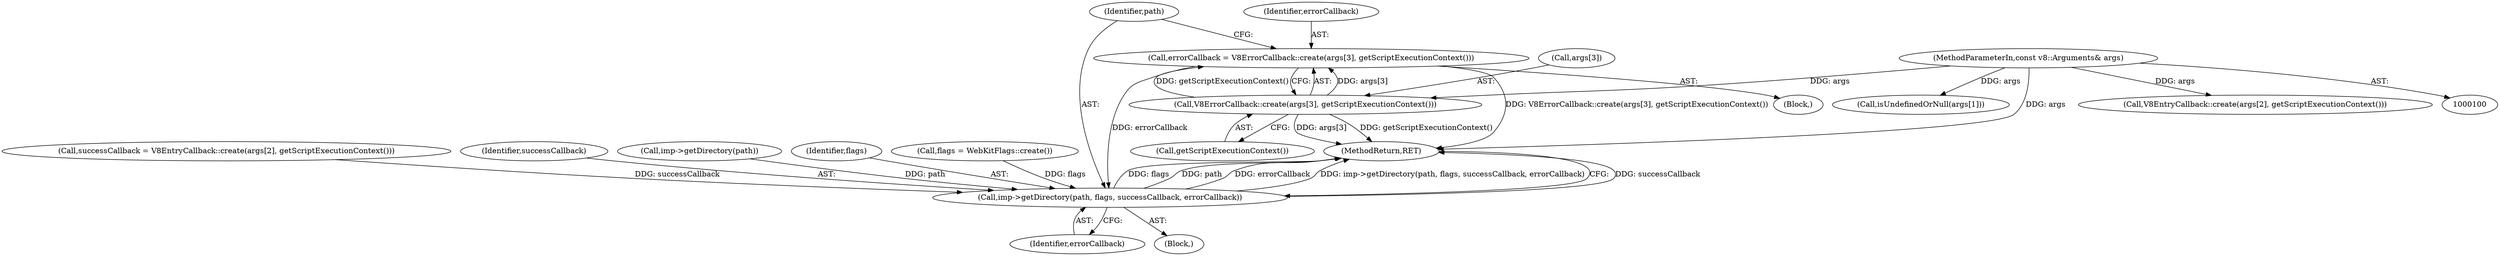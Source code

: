 digraph "0_Chrome_e9372a1bfd3588a80fcf49aa07321f0971dd6091_50@API" {
"1000227" [label="(Call,errorCallback = V8ErrorCallback::create(args[3], getScriptExecutionContext()))"];
"1000229" [label="(Call,V8ErrorCallback::create(args[3], getScriptExecutionContext()))"];
"1000101" [label="(MethodParameterIn,const v8::Arguments& args)"];
"1000234" [label="(Call,imp->getDirectory(path, flags, successCallback, errorCallback))"];
"1000230" [label="(Call,args[3])"];
"1000238" [label="(Identifier,errorCallback)"];
"1000201" [label="(Call,successCallback = V8EntryCallback::create(args[2], getScriptExecutionContext()))"];
"1000237" [label="(Identifier,successCallback)"];
"1000121" [label="(Call,imp->getDirectory(path))"];
"1000229" [label="(Call,V8ErrorCallback::create(args[3], getScriptExecutionContext()))"];
"1000233" [label="(Call,getScriptExecutionContext())"];
"1000236" [label="(Identifier,flags)"];
"1000133" [label="(Call,flags = WebKitFlags::create())"];
"1000127" [label="(Call,isUndefinedOrNull(args[1]))"];
"1000234" [label="(Call,imp->getDirectory(path, flags, successCallback, errorCallback))"];
"1000219" [label="(Block,)"];
"1000235" [label="(Identifier,path)"];
"1000101" [label="(MethodParameterIn,const v8::Arguments& args)"];
"1000228" [label="(Identifier,errorCallback)"];
"1000102" [label="(Block,)"];
"1000239" [label="(MethodReturn,RET)"];
"1000203" [label="(Call,V8EntryCallback::create(args[2], getScriptExecutionContext()))"];
"1000227" [label="(Call,errorCallback = V8ErrorCallback::create(args[3], getScriptExecutionContext()))"];
"1000227" -> "1000219"  [label="AST: "];
"1000227" -> "1000229"  [label="CFG: "];
"1000228" -> "1000227"  [label="AST: "];
"1000229" -> "1000227"  [label="AST: "];
"1000235" -> "1000227"  [label="CFG: "];
"1000227" -> "1000239"  [label="DDG: V8ErrorCallback::create(args[3], getScriptExecutionContext())"];
"1000229" -> "1000227"  [label="DDG: args[3]"];
"1000229" -> "1000227"  [label="DDG: getScriptExecutionContext()"];
"1000227" -> "1000234"  [label="DDG: errorCallback"];
"1000229" -> "1000233"  [label="CFG: "];
"1000230" -> "1000229"  [label="AST: "];
"1000233" -> "1000229"  [label="AST: "];
"1000229" -> "1000239"  [label="DDG: getScriptExecutionContext()"];
"1000229" -> "1000239"  [label="DDG: args[3]"];
"1000101" -> "1000229"  [label="DDG: args"];
"1000101" -> "1000100"  [label="AST: "];
"1000101" -> "1000239"  [label="DDG: args"];
"1000101" -> "1000127"  [label="DDG: args"];
"1000101" -> "1000203"  [label="DDG: args"];
"1000234" -> "1000102"  [label="AST: "];
"1000234" -> "1000238"  [label="CFG: "];
"1000235" -> "1000234"  [label="AST: "];
"1000236" -> "1000234"  [label="AST: "];
"1000237" -> "1000234"  [label="AST: "];
"1000238" -> "1000234"  [label="AST: "];
"1000239" -> "1000234"  [label="CFG: "];
"1000234" -> "1000239"  [label="DDG: successCallback"];
"1000234" -> "1000239"  [label="DDG: flags"];
"1000234" -> "1000239"  [label="DDG: path"];
"1000234" -> "1000239"  [label="DDG: errorCallback"];
"1000234" -> "1000239"  [label="DDG: imp->getDirectory(path, flags, successCallback, errorCallback)"];
"1000121" -> "1000234"  [label="DDG: path"];
"1000133" -> "1000234"  [label="DDG: flags"];
"1000201" -> "1000234"  [label="DDG: successCallback"];
}
